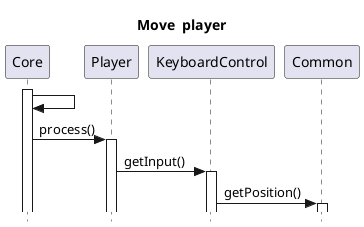 @startuml
skinparam style strictuml
title Move  player
activate Core
Core -> Core


Core -> Player: process()
activate Player
Player -> KeyboardControl: getInput()
activate KeyboardControl
KeyboardControl -> Common: getPosition()
activate Common






@enduml